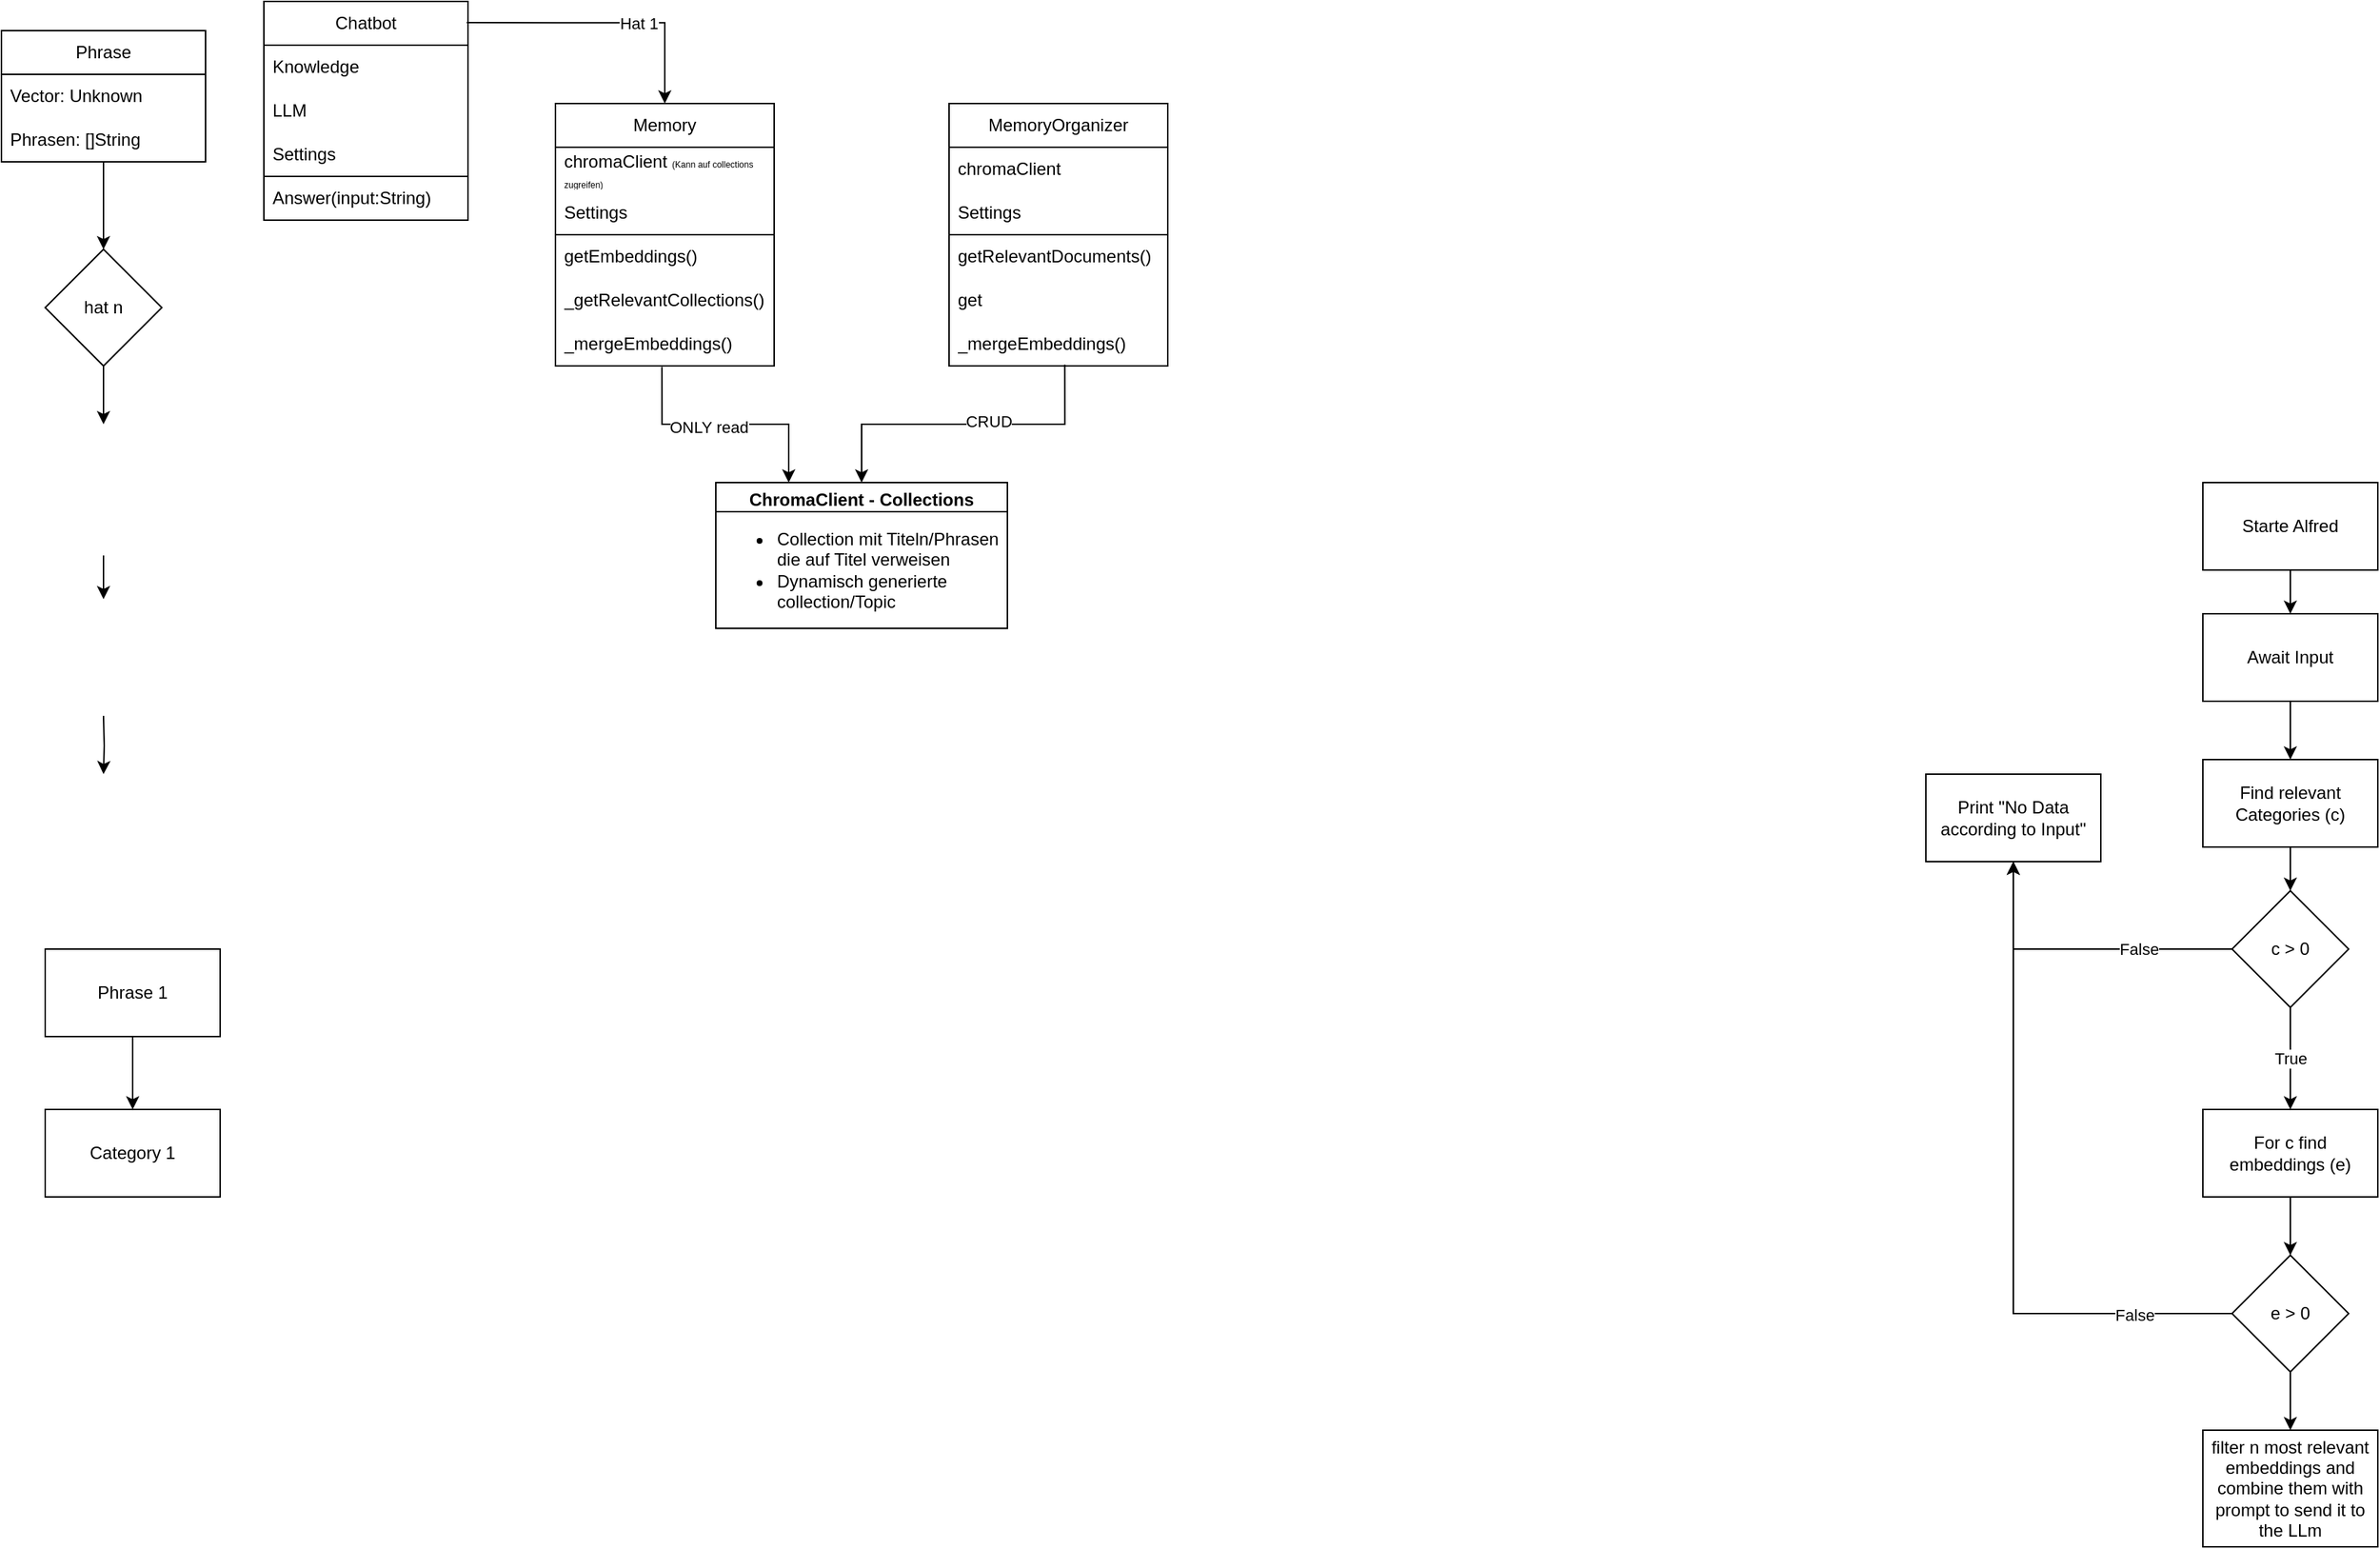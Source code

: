 <mxfile version="23.1.4" type="device">
  <diagram name="Seite-1" id="iqA32zx6aJ7FPY5LbqSP">
    <mxGraphModel dx="2987" dy="1764" grid="1" gridSize="10" guides="1" tooltips="1" connect="1" arrows="1" fold="1" page="1" pageScale="1" pageWidth="827" pageHeight="1169" math="0" shadow="0">
      <root>
        <mxCell id="0" />
        <mxCell id="1" parent="0" />
        <mxCell id="VoXccPW4dBbE1nh5RzjV-1" value="Chatbot" style="swimlane;fontStyle=0;childLayout=stackLayout;horizontal=1;startSize=30;horizontalStack=0;resizeParent=1;resizeParentMax=0;resizeLast=0;collapsible=1;marginBottom=0;whiteSpace=wrap;html=1;" parent="1" vertex="1">
          <mxGeometry x="-1060" y="-110" width="140" height="150" as="geometry" />
        </mxCell>
        <mxCell id="VoXccPW4dBbE1nh5RzjV-2" value="Knowledge" style="text;strokeColor=none;fillColor=none;align=left;verticalAlign=middle;spacingLeft=4;spacingRight=4;overflow=hidden;points=[[0,0.5],[1,0.5]];portConstraint=eastwest;rotatable=0;whiteSpace=wrap;html=1;" parent="VoXccPW4dBbE1nh5RzjV-1" vertex="1">
          <mxGeometry y="30" width="140" height="30" as="geometry" />
        </mxCell>
        <mxCell id="VoXccPW4dBbE1nh5RzjV-65" value="LLM" style="text;strokeColor=none;fillColor=none;align=left;verticalAlign=middle;spacingLeft=4;spacingRight=4;overflow=hidden;points=[[0,0.5],[1,0.5]];portConstraint=eastwest;rotatable=0;whiteSpace=wrap;html=1;" parent="VoXccPW4dBbE1nh5RzjV-1" vertex="1">
          <mxGeometry y="60" width="140" height="30" as="geometry" />
        </mxCell>
        <mxCell id="VoXccPW4dBbE1nh5RzjV-64" value="Settings" style="text;strokeColor=none;fillColor=none;align=left;verticalAlign=middle;spacingLeft=4;spacingRight=4;overflow=hidden;points=[[0,0.5],[1,0.5]];portConstraint=eastwest;rotatable=0;whiteSpace=wrap;html=1;" parent="VoXccPW4dBbE1nh5RzjV-1" vertex="1">
          <mxGeometry y="90" width="140" height="30" as="geometry" />
        </mxCell>
        <mxCell id="VoXccPW4dBbE1nh5RzjV-60" value="" style="swimlane;fontStyle=0;childLayout=stackLayout;horizontal=1;startSize=0;horizontalStack=0;resizeParent=1;resizeParentMax=0;resizeLast=0;collapsible=1;marginBottom=0;whiteSpace=wrap;html=1;" parent="VoXccPW4dBbE1nh5RzjV-1" vertex="1">
          <mxGeometry y="120" width="140" height="30" as="geometry" />
        </mxCell>
        <mxCell id="VoXccPW4dBbE1nh5RzjV-61" value="Answer(input:String)" style="text;strokeColor=none;fillColor=none;align=left;verticalAlign=middle;spacingLeft=4;spacingRight=4;overflow=hidden;points=[[0,0.5],[1,0.5]];portConstraint=eastwest;rotatable=0;whiteSpace=wrap;html=1;" parent="VoXccPW4dBbE1nh5RzjV-60" vertex="1">
          <mxGeometry width="140" height="30" as="geometry" />
        </mxCell>
        <mxCell id="VoXccPW4dBbE1nh5RzjV-14" style="edgeStyle=orthogonalEdgeStyle;rounded=0;orthogonalLoop=1;jettySize=auto;html=1;exitX=0;exitY=0.5;exitDx=0;exitDy=0;entryX=0.5;entryY=1;entryDx=0;entryDy=0;" parent="1" source="VoXccPW4dBbE1nh5RzjV-5" target="VoXccPW4dBbE1nh5RzjV-15" edge="1">
          <mxGeometry relative="1" as="geometry">
            <mxPoint x="210" y="339.75" as="targetPoint" />
            <mxPoint x="170" y="539.75" as="sourcePoint" />
            <Array as="points">
              <mxPoint x="140" y="540" />
            </Array>
          </mxGeometry>
        </mxCell>
        <mxCell id="VoXccPW4dBbE1nh5RzjV-18" value="False" style="edgeLabel;html=1;align=center;verticalAlign=middle;resizable=0;points=[];" parent="VoXccPW4dBbE1nh5RzjV-14" vertex="1" connectable="0">
          <mxGeometry x="-0.391" relative="1" as="geometry">
            <mxPoint as="offset" />
          </mxGeometry>
        </mxCell>
        <mxCell id="VoXccPW4dBbE1nh5RzjV-5" value="c &amp;gt; 0" style="rhombus;whiteSpace=wrap;html=1;" parent="1" vertex="1">
          <mxGeometry x="290" y="500" width="80" height="80" as="geometry" />
        </mxCell>
        <mxCell id="VoXccPW4dBbE1nh5RzjV-6" value="Starte Alfred" style="rounded=0;whiteSpace=wrap;html=1;" parent="1" vertex="1">
          <mxGeometry x="270" y="220" width="120" height="60" as="geometry" />
        </mxCell>
        <mxCell id="VoXccPW4dBbE1nh5RzjV-7" value="" style="endArrow=classic;html=1;rounded=0;exitX=0.5;exitY=1;exitDx=0;exitDy=0;entryX=0.5;entryY=0;entryDx=0;entryDy=0;" parent="1" source="VoXccPW4dBbE1nh5RzjV-6" target="VoXccPW4dBbE1nh5RzjV-8" edge="1">
          <mxGeometry width="50" height="50" relative="1" as="geometry">
            <mxPoint x="390" y="470" as="sourcePoint" />
            <mxPoint x="330" y="350" as="targetPoint" />
          </mxGeometry>
        </mxCell>
        <mxCell id="VoXccPW4dBbE1nh5RzjV-8" value="Await Input" style="rounded=0;whiteSpace=wrap;html=1;" parent="1" vertex="1">
          <mxGeometry x="270" y="310" width="120" height="60" as="geometry" />
        </mxCell>
        <mxCell id="VoXccPW4dBbE1nh5RzjV-9" value="" style="endArrow=classic;html=1;rounded=0;exitX=0.5;exitY=1;exitDx=0;exitDy=0;entryX=0.5;entryY=0;entryDx=0;entryDy=0;" parent="1" source="VoXccPW4dBbE1nh5RzjV-8" target="VoXccPW4dBbE1nh5RzjV-10" edge="1">
          <mxGeometry width="50" height="50" relative="1" as="geometry">
            <mxPoint x="340" y="290" as="sourcePoint" />
            <mxPoint x="330" y="480" as="targetPoint" />
          </mxGeometry>
        </mxCell>
        <mxCell id="VoXccPW4dBbE1nh5RzjV-10" value="Find relevant Categories (c)" style="rounded=0;whiteSpace=wrap;html=1;" parent="1" vertex="1">
          <mxGeometry x="270" y="410" width="120" height="60" as="geometry" />
        </mxCell>
        <mxCell id="VoXccPW4dBbE1nh5RzjV-11" value="" style="endArrow=classic;html=1;rounded=0;exitX=0.5;exitY=1;exitDx=0;exitDy=0;entryX=0.5;entryY=0;entryDx=0;entryDy=0;" parent="1" source="VoXccPW4dBbE1nh5RzjV-10" target="VoXccPW4dBbE1nh5RzjV-5" edge="1">
          <mxGeometry width="50" height="50" relative="1" as="geometry">
            <mxPoint x="340" y="380" as="sourcePoint" />
            <mxPoint x="340" y="420" as="targetPoint" />
          </mxGeometry>
        </mxCell>
        <mxCell id="VoXccPW4dBbE1nh5RzjV-12" value="" style="endArrow=classic;html=1;rounded=0;exitX=0.5;exitY=1;exitDx=0;exitDy=0;entryX=0.5;entryY=0;entryDx=0;entryDy=0;" parent="1" source="VoXccPW4dBbE1nh5RzjV-5" target="VoXccPW4dBbE1nh5RzjV-16" edge="1">
          <mxGeometry relative="1" as="geometry">
            <mxPoint x="360" y="530" as="sourcePoint" />
            <mxPoint x="330" y="640" as="targetPoint" />
          </mxGeometry>
        </mxCell>
        <mxCell id="VoXccPW4dBbE1nh5RzjV-13" value="True" style="edgeLabel;resizable=0;html=1;align=center;verticalAlign=middle;" parent="VoXccPW4dBbE1nh5RzjV-12" connectable="0" vertex="1">
          <mxGeometry relative="1" as="geometry" />
        </mxCell>
        <mxCell id="VoXccPW4dBbE1nh5RzjV-15" value="Print &quot;No Data according to Input&quot;" style="rounded=0;whiteSpace=wrap;html=1;" parent="1" vertex="1">
          <mxGeometry x="80" y="420" width="120" height="60" as="geometry" />
        </mxCell>
        <mxCell id="VoXccPW4dBbE1nh5RzjV-19" style="edgeStyle=orthogonalEdgeStyle;rounded=0;orthogonalLoop=1;jettySize=auto;html=1;exitX=0.5;exitY=1;exitDx=0;exitDy=0;entryX=0.5;entryY=0;entryDx=0;entryDy=0;" parent="1" source="VoXccPW4dBbE1nh5RzjV-16" target="VoXccPW4dBbE1nh5RzjV-17" edge="1">
          <mxGeometry relative="1" as="geometry" />
        </mxCell>
        <mxCell id="VoXccPW4dBbE1nh5RzjV-16" value="For c find embeddings (e)" style="rounded=0;whiteSpace=wrap;html=1;" parent="1" vertex="1">
          <mxGeometry x="270" y="650" width="120" height="60" as="geometry" />
        </mxCell>
        <mxCell id="VoXccPW4dBbE1nh5RzjV-20" style="edgeStyle=orthogonalEdgeStyle;rounded=0;orthogonalLoop=1;jettySize=auto;html=1;exitX=0;exitY=0.5;exitDx=0;exitDy=0;entryX=0.5;entryY=1;entryDx=0;entryDy=0;" parent="1" source="VoXccPW4dBbE1nh5RzjV-17" target="VoXccPW4dBbE1nh5RzjV-15" edge="1">
          <mxGeometry relative="1" as="geometry">
            <mxPoint x="140" y="570" as="targetPoint" />
          </mxGeometry>
        </mxCell>
        <mxCell id="VoXccPW4dBbE1nh5RzjV-21" value="False" style="edgeLabel;html=1;align=center;verticalAlign=middle;resizable=0;points=[];" parent="VoXccPW4dBbE1nh5RzjV-20" vertex="1" connectable="0">
          <mxGeometry x="-0.709" y="1" relative="1" as="geometry">
            <mxPoint as="offset" />
          </mxGeometry>
        </mxCell>
        <mxCell id="VoXccPW4dBbE1nh5RzjV-23" style="edgeStyle=orthogonalEdgeStyle;rounded=0;orthogonalLoop=1;jettySize=auto;html=1;exitX=0.5;exitY=1;exitDx=0;exitDy=0;entryX=0.5;entryY=0;entryDx=0;entryDy=0;" parent="1" source="VoXccPW4dBbE1nh5RzjV-17" target="VoXccPW4dBbE1nh5RzjV-22" edge="1">
          <mxGeometry relative="1" as="geometry" />
        </mxCell>
        <mxCell id="VoXccPW4dBbE1nh5RzjV-17" value="e &amp;gt; 0" style="rhombus;whiteSpace=wrap;html=1;" parent="1" vertex="1">
          <mxGeometry x="290" y="750" width="80" height="80" as="geometry" />
        </mxCell>
        <mxCell id="VoXccPW4dBbE1nh5RzjV-22" value="filter n most relevant embeddings and combine them with prompt to send it to the LLm" style="rounded=0;whiteSpace=wrap;html=1;" parent="1" vertex="1">
          <mxGeometry x="270" y="870" width="120" height="80" as="geometry" />
        </mxCell>
        <mxCell id="VoXccPW4dBbE1nh5RzjV-37" value="" style="edgeStyle=orthogonalEdgeStyle;rounded=0;orthogonalLoop=1;jettySize=auto;html=1;" parent="1" edge="1">
          <mxGeometry relative="1" as="geometry">
            <mxPoint x="-1170" y="270" as="sourcePoint" />
            <mxPoint x="-1170" y="300" as="targetPoint" />
          </mxGeometry>
        </mxCell>
        <mxCell id="VoXccPW4dBbE1nh5RzjV-38" style="edgeStyle=orthogonalEdgeStyle;rounded=0;orthogonalLoop=1;jettySize=auto;html=1;exitX=0.5;exitY=1;exitDx=0;exitDy=0;entryX=0.5;entryY=0;entryDx=0;entryDy=0;" parent="1" edge="1">
          <mxGeometry relative="1" as="geometry">
            <mxPoint x="-1170" y="380" as="sourcePoint" />
            <mxPoint x="-1170" y="420" as="targetPoint" />
          </mxGeometry>
        </mxCell>
        <mxCell id="VoXccPW4dBbE1nh5RzjV-46" value="" style="edgeStyle=orthogonalEdgeStyle;rounded=0;orthogonalLoop=1;jettySize=auto;html=1;" parent="1" source="VoXccPW4dBbE1nh5RzjV-39" target="VoXccPW4dBbE1nh5RzjV-45" edge="1">
          <mxGeometry relative="1" as="geometry" />
        </mxCell>
        <mxCell id="VoXccPW4dBbE1nh5RzjV-39" value="Phrase" style="swimlane;fontStyle=0;childLayout=stackLayout;horizontal=1;startSize=30;horizontalStack=0;resizeParent=1;resizeParentMax=0;resizeLast=0;collapsible=1;marginBottom=0;whiteSpace=wrap;html=1;" parent="1" vertex="1">
          <mxGeometry x="-1240" y="-90" width="140" height="90" as="geometry" />
        </mxCell>
        <mxCell id="VoXccPW4dBbE1nh5RzjV-40" value="Vector: Unknown" style="text;strokeColor=none;fillColor=none;align=left;verticalAlign=middle;spacingLeft=4;spacingRight=4;overflow=hidden;points=[[0,0.5],[1,0.5]];portConstraint=eastwest;rotatable=0;whiteSpace=wrap;html=1;" parent="VoXccPW4dBbE1nh5RzjV-39" vertex="1">
          <mxGeometry y="30" width="140" height="30" as="geometry" />
        </mxCell>
        <mxCell id="VoXccPW4dBbE1nh5RzjV-41" value="Phrasen: []String" style="text;strokeColor=none;fillColor=none;align=left;verticalAlign=middle;spacingLeft=4;spacingRight=4;overflow=hidden;points=[[0,0.5],[1,0.5]];portConstraint=eastwest;rotatable=0;whiteSpace=wrap;html=1;" parent="VoXccPW4dBbE1nh5RzjV-39" vertex="1">
          <mxGeometry y="60" width="140" height="30" as="geometry" />
        </mxCell>
        <mxCell id="VoXccPW4dBbE1nh5RzjV-43" style="edgeStyle=orthogonalEdgeStyle;rounded=0;orthogonalLoop=1;jettySize=auto;html=1;exitX=0.5;exitY=1;exitDx=0;exitDy=0;entryX=0.5;entryY=0;entryDx=0;entryDy=0;" parent="1" source="VoXccPW4dBbE1nh5RzjV-42" target="VoXccPW4dBbE1nh5RzjV-44" edge="1">
          <mxGeometry relative="1" as="geometry">
            <mxPoint x="-1149.632" y="670" as="targetPoint" />
          </mxGeometry>
        </mxCell>
        <mxCell id="VoXccPW4dBbE1nh5RzjV-42" value="Phrase 1" style="rounded=0;whiteSpace=wrap;html=1;" parent="1" vertex="1">
          <mxGeometry x="-1210" y="540" width="120" height="60" as="geometry" />
        </mxCell>
        <mxCell id="VoXccPW4dBbE1nh5RzjV-44" value="Category 1" style="rounded=0;whiteSpace=wrap;html=1;" parent="1" vertex="1">
          <mxGeometry x="-1210" y="650" width="120" height="60" as="geometry" />
        </mxCell>
        <mxCell id="VoXccPW4dBbE1nh5RzjV-47" style="edgeStyle=orthogonalEdgeStyle;rounded=0;orthogonalLoop=1;jettySize=auto;html=1;exitX=0.5;exitY=1;exitDx=0;exitDy=0;entryX=0.5;entryY=0;entryDx=0;entryDy=0;" parent="1" source="VoXccPW4dBbE1nh5RzjV-45" edge="1">
          <mxGeometry relative="1" as="geometry">
            <mxPoint x="-1170" y="180" as="targetPoint" />
          </mxGeometry>
        </mxCell>
        <mxCell id="VoXccPW4dBbE1nh5RzjV-45" value="hat n" style="rhombus;whiteSpace=wrap;html=1;fontStyle=0;startSize=30;" parent="1" vertex="1">
          <mxGeometry x="-1210" y="60" width="80" height="80" as="geometry" />
        </mxCell>
        <mxCell id="VoXccPW4dBbE1nh5RzjV-52" style="edgeStyle=orthogonalEdgeStyle;rounded=0;orthogonalLoop=1;jettySize=auto;html=1;entryX=0.5;entryY=0;entryDx=0;entryDy=0;exitX=0.994;exitY=0.097;exitDx=0;exitDy=0;exitPerimeter=0;" parent="1" source="VoXccPW4dBbE1nh5RzjV-1" target="7wBog6ckijBx3xgvTtWJ-1" edge="1">
          <mxGeometry relative="1" as="geometry">
            <mxPoint x="-860" y="30" as="sourcePoint" />
            <mxPoint x="-841.54" y="135.48" as="targetPoint" />
          </mxGeometry>
        </mxCell>
        <mxCell id="VoXccPW4dBbE1nh5RzjV-53" value="Hat 1" style="edgeLabel;html=1;align=center;verticalAlign=middle;resizable=0;points=[];" parent="VoXccPW4dBbE1nh5RzjV-52" vertex="1" connectable="0">
          <mxGeometry x="0.231" relative="1" as="geometry">
            <mxPoint as="offset" />
          </mxGeometry>
        </mxCell>
        <mxCell id="7wBog6ckijBx3xgvTtWJ-1" value="Memory" style="swimlane;fontStyle=0;childLayout=stackLayout;horizontal=1;startSize=30;horizontalStack=0;resizeParent=1;resizeParentMax=0;resizeLast=0;collapsible=1;marginBottom=0;whiteSpace=wrap;html=1;" vertex="1" parent="1">
          <mxGeometry x="-860" y="-40" width="150" height="180" as="geometry" />
        </mxCell>
        <mxCell id="7wBog6ckijBx3xgvTtWJ-2" value="chromaClient &lt;font style=&quot;font-size: 6px;&quot;&gt;(Kann auf collections zugreifen)&lt;/font&gt;" style="text;strokeColor=none;fillColor=none;align=left;verticalAlign=middle;spacingLeft=4;spacingRight=4;overflow=hidden;points=[[0,0.5],[1,0.5]];portConstraint=eastwest;rotatable=0;whiteSpace=wrap;html=1;" vertex="1" parent="7wBog6ckijBx3xgvTtWJ-1">
          <mxGeometry y="30" width="150" height="30" as="geometry" />
        </mxCell>
        <mxCell id="7wBog6ckijBx3xgvTtWJ-4" value="Settings" style="text;strokeColor=none;fillColor=none;align=left;verticalAlign=middle;spacingLeft=4;spacingRight=4;overflow=hidden;points=[[0,0.5],[1,0.5]];portConstraint=eastwest;rotatable=0;whiteSpace=wrap;html=1;" vertex="1" parent="7wBog6ckijBx3xgvTtWJ-1">
          <mxGeometry y="60" width="150" height="30" as="geometry" />
        </mxCell>
        <mxCell id="7wBog6ckijBx3xgvTtWJ-5" value="" style="swimlane;fontStyle=0;childLayout=stackLayout;horizontal=1;startSize=0;horizontalStack=0;resizeParent=1;resizeParentMax=0;resizeLast=0;collapsible=1;marginBottom=0;whiteSpace=wrap;html=1;" vertex="1" parent="7wBog6ckijBx3xgvTtWJ-1">
          <mxGeometry y="90" width="150" height="90" as="geometry" />
        </mxCell>
        <mxCell id="7wBog6ckijBx3xgvTtWJ-6" value="getEmbeddings()" style="text;strokeColor=none;fillColor=none;align=left;verticalAlign=middle;spacingLeft=4;spacingRight=4;overflow=hidden;points=[[0,0.5],[1,0.5]];portConstraint=eastwest;rotatable=0;whiteSpace=wrap;html=1;" vertex="1" parent="7wBog6ckijBx3xgvTtWJ-5">
          <mxGeometry width="150" height="30" as="geometry" />
        </mxCell>
        <mxCell id="7wBog6ckijBx3xgvTtWJ-8" value="_getRelevantCollections()" style="text;strokeColor=none;fillColor=none;align=left;verticalAlign=middle;spacingLeft=4;spacingRight=4;overflow=hidden;points=[[0,0.5],[1,0.5]];portConstraint=eastwest;rotatable=0;whiteSpace=wrap;html=1;" vertex="1" parent="7wBog6ckijBx3xgvTtWJ-5">
          <mxGeometry y="30" width="150" height="30" as="geometry" />
        </mxCell>
        <mxCell id="7wBog6ckijBx3xgvTtWJ-14" value="_mergeEmbeddings()" style="text;strokeColor=none;fillColor=none;align=left;verticalAlign=middle;spacingLeft=4;spacingRight=4;overflow=hidden;points=[[0,0.5],[1,0.5]];portConstraint=eastwest;rotatable=0;whiteSpace=wrap;html=1;" vertex="1" parent="7wBog6ckijBx3xgvTtWJ-5">
          <mxGeometry y="60" width="150" height="30" as="geometry" />
        </mxCell>
        <mxCell id="7wBog6ckijBx3xgvTtWJ-22" style="edgeStyle=orthogonalEdgeStyle;rounded=0;orthogonalLoop=1;jettySize=auto;html=1;exitX=0.487;exitY=1.025;exitDx=0;exitDy=0;entryX=0.25;entryY=0;entryDx=0;entryDy=0;exitPerimeter=0;" edge="1" parent="1" source="7wBog6ckijBx3xgvTtWJ-14" target="7wBog6ckijBx3xgvTtWJ-11">
          <mxGeometry relative="1" as="geometry" />
        </mxCell>
        <mxCell id="7wBog6ckijBx3xgvTtWJ-24" value="ONLY read" style="edgeLabel;html=1;align=center;verticalAlign=middle;resizable=0;points=[];" vertex="1" connectable="0" parent="7wBog6ckijBx3xgvTtWJ-22">
          <mxGeometry x="-0.149" y="-2" relative="1" as="geometry">
            <mxPoint as="offset" />
          </mxGeometry>
        </mxCell>
        <mxCell id="7wBog6ckijBx3xgvTtWJ-11" value="ChromaClient - Collections" style="swimlane;whiteSpace=wrap;html=1;" vertex="1" parent="1">
          <mxGeometry x="-750" y="220" width="200" height="100" as="geometry" />
        </mxCell>
        <mxCell id="7wBog6ckijBx3xgvTtWJ-13" value="&lt;ul&gt;&lt;li&gt;Collection mit Titeln/Phrasen die auf Titel verweisen&lt;/li&gt;&lt;li&gt;Dynamisch generierte collection/Topic&lt;/li&gt;&lt;/ul&gt;" style="rounded=0;whiteSpace=wrap;html=1;align=left;" vertex="1" parent="7wBog6ckijBx3xgvTtWJ-11">
          <mxGeometry y="20" width="200" height="80" as="geometry" />
        </mxCell>
        <mxCell id="7wBog6ckijBx3xgvTtWJ-15" value="MemoryOrganizer" style="swimlane;fontStyle=0;childLayout=stackLayout;horizontal=1;startSize=30;horizontalStack=0;resizeParent=1;resizeParentMax=0;resizeLast=0;collapsible=1;marginBottom=0;whiteSpace=wrap;html=1;" vertex="1" parent="1">
          <mxGeometry x="-590" y="-40" width="150" height="180" as="geometry" />
        </mxCell>
        <mxCell id="7wBog6ckijBx3xgvTtWJ-16" value="chromaClient&amp;nbsp;" style="text;strokeColor=none;fillColor=none;align=left;verticalAlign=middle;spacingLeft=4;spacingRight=4;overflow=hidden;points=[[0,0.5],[1,0.5]];portConstraint=eastwest;rotatable=0;whiteSpace=wrap;html=1;" vertex="1" parent="7wBog6ckijBx3xgvTtWJ-15">
          <mxGeometry y="30" width="150" height="30" as="geometry" />
        </mxCell>
        <mxCell id="7wBog6ckijBx3xgvTtWJ-17" value="Settings" style="text;strokeColor=none;fillColor=none;align=left;verticalAlign=middle;spacingLeft=4;spacingRight=4;overflow=hidden;points=[[0,0.5],[1,0.5]];portConstraint=eastwest;rotatable=0;whiteSpace=wrap;html=1;" vertex="1" parent="7wBog6ckijBx3xgvTtWJ-15">
          <mxGeometry y="60" width="150" height="30" as="geometry" />
        </mxCell>
        <mxCell id="7wBog6ckijBx3xgvTtWJ-18" value="" style="swimlane;fontStyle=0;childLayout=stackLayout;horizontal=1;startSize=0;horizontalStack=0;resizeParent=1;resizeParentMax=0;resizeLast=0;collapsible=1;marginBottom=0;whiteSpace=wrap;html=1;" vertex="1" parent="7wBog6ckijBx3xgvTtWJ-15">
          <mxGeometry y="90" width="150" height="90" as="geometry" />
        </mxCell>
        <mxCell id="7wBog6ckijBx3xgvTtWJ-19" value="getRelevantDocuments()" style="text;strokeColor=none;fillColor=none;align=left;verticalAlign=middle;spacingLeft=4;spacingRight=4;overflow=hidden;points=[[0,0.5],[1,0.5]];portConstraint=eastwest;rotatable=0;whiteSpace=wrap;html=1;" vertex="1" parent="7wBog6ckijBx3xgvTtWJ-18">
          <mxGeometry width="150" height="30" as="geometry" />
        </mxCell>
        <mxCell id="7wBog6ckijBx3xgvTtWJ-20" value="get" style="text;strokeColor=none;fillColor=none;align=left;verticalAlign=middle;spacingLeft=4;spacingRight=4;overflow=hidden;points=[[0,0.5],[1,0.5]];portConstraint=eastwest;rotatable=0;whiteSpace=wrap;html=1;" vertex="1" parent="7wBog6ckijBx3xgvTtWJ-18">
          <mxGeometry y="30" width="150" height="30" as="geometry" />
        </mxCell>
        <mxCell id="7wBog6ckijBx3xgvTtWJ-21" value="_mergeEmbeddings()" style="text;strokeColor=none;fillColor=none;align=left;verticalAlign=middle;spacingLeft=4;spacingRight=4;overflow=hidden;points=[[0,0.5],[1,0.5]];portConstraint=eastwest;rotatable=0;whiteSpace=wrap;html=1;" vertex="1" parent="7wBog6ckijBx3xgvTtWJ-18">
          <mxGeometry y="60" width="150" height="30" as="geometry" />
        </mxCell>
        <mxCell id="7wBog6ckijBx3xgvTtWJ-25" style="edgeStyle=orthogonalEdgeStyle;rounded=0;orthogonalLoop=1;jettySize=auto;html=1;exitX=0.529;exitY=0.972;exitDx=0;exitDy=0;entryX=0.5;entryY=0;entryDx=0;entryDy=0;exitPerimeter=0;" edge="1" parent="1" source="7wBog6ckijBx3xgvTtWJ-21" target="7wBog6ckijBx3xgvTtWJ-11">
          <mxGeometry relative="1" as="geometry">
            <mxPoint x="-777" y="151" as="sourcePoint" />
            <mxPoint x="-680" y="230" as="targetPoint" />
          </mxGeometry>
        </mxCell>
        <mxCell id="7wBog6ckijBx3xgvTtWJ-26" value="CRUD" style="edgeLabel;html=1;align=center;verticalAlign=middle;resizable=0;points=[];" vertex="1" connectable="0" parent="7wBog6ckijBx3xgvTtWJ-25">
          <mxGeometry x="-0.149" y="-2" relative="1" as="geometry">
            <mxPoint as="offset" />
          </mxGeometry>
        </mxCell>
      </root>
    </mxGraphModel>
  </diagram>
</mxfile>

